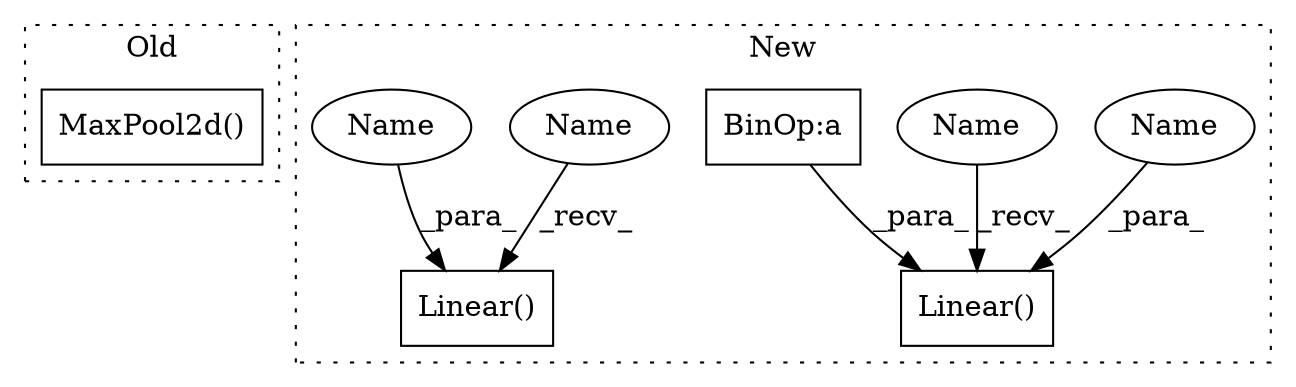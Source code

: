 digraph G {
subgraph cluster0 {
1 [label="MaxPool2d()" a="75" s="5141" l="27" shape="box"];
label = "Old";
style="dotted";
}
subgraph cluster1 {
2 [label="Linear()" a="75" s="5309,5383" l="10,1" shape="box"];
3 [label="Linear()" a="75" s="5151,5225" l="10,1" shape="box"];
4 [label="BinOp:a" a="82" s="5177" l="18" shape="box"];
5 [label="Name" a="87" s="5372" l="11" shape="ellipse"];
6 [label="Name" a="87" s="5214" l="11" shape="ellipse"];
7 [label="Name" a="87" s="5151" l="2" shape="ellipse"];
8 [label="Name" a="87" s="5309" l="2" shape="ellipse"];
label = "New";
style="dotted";
}
4 -> 3 [label="_para_"];
5 -> 2 [label="_para_"];
6 -> 3 [label="_para_"];
7 -> 3 [label="_recv_"];
8 -> 2 [label="_recv_"];
}